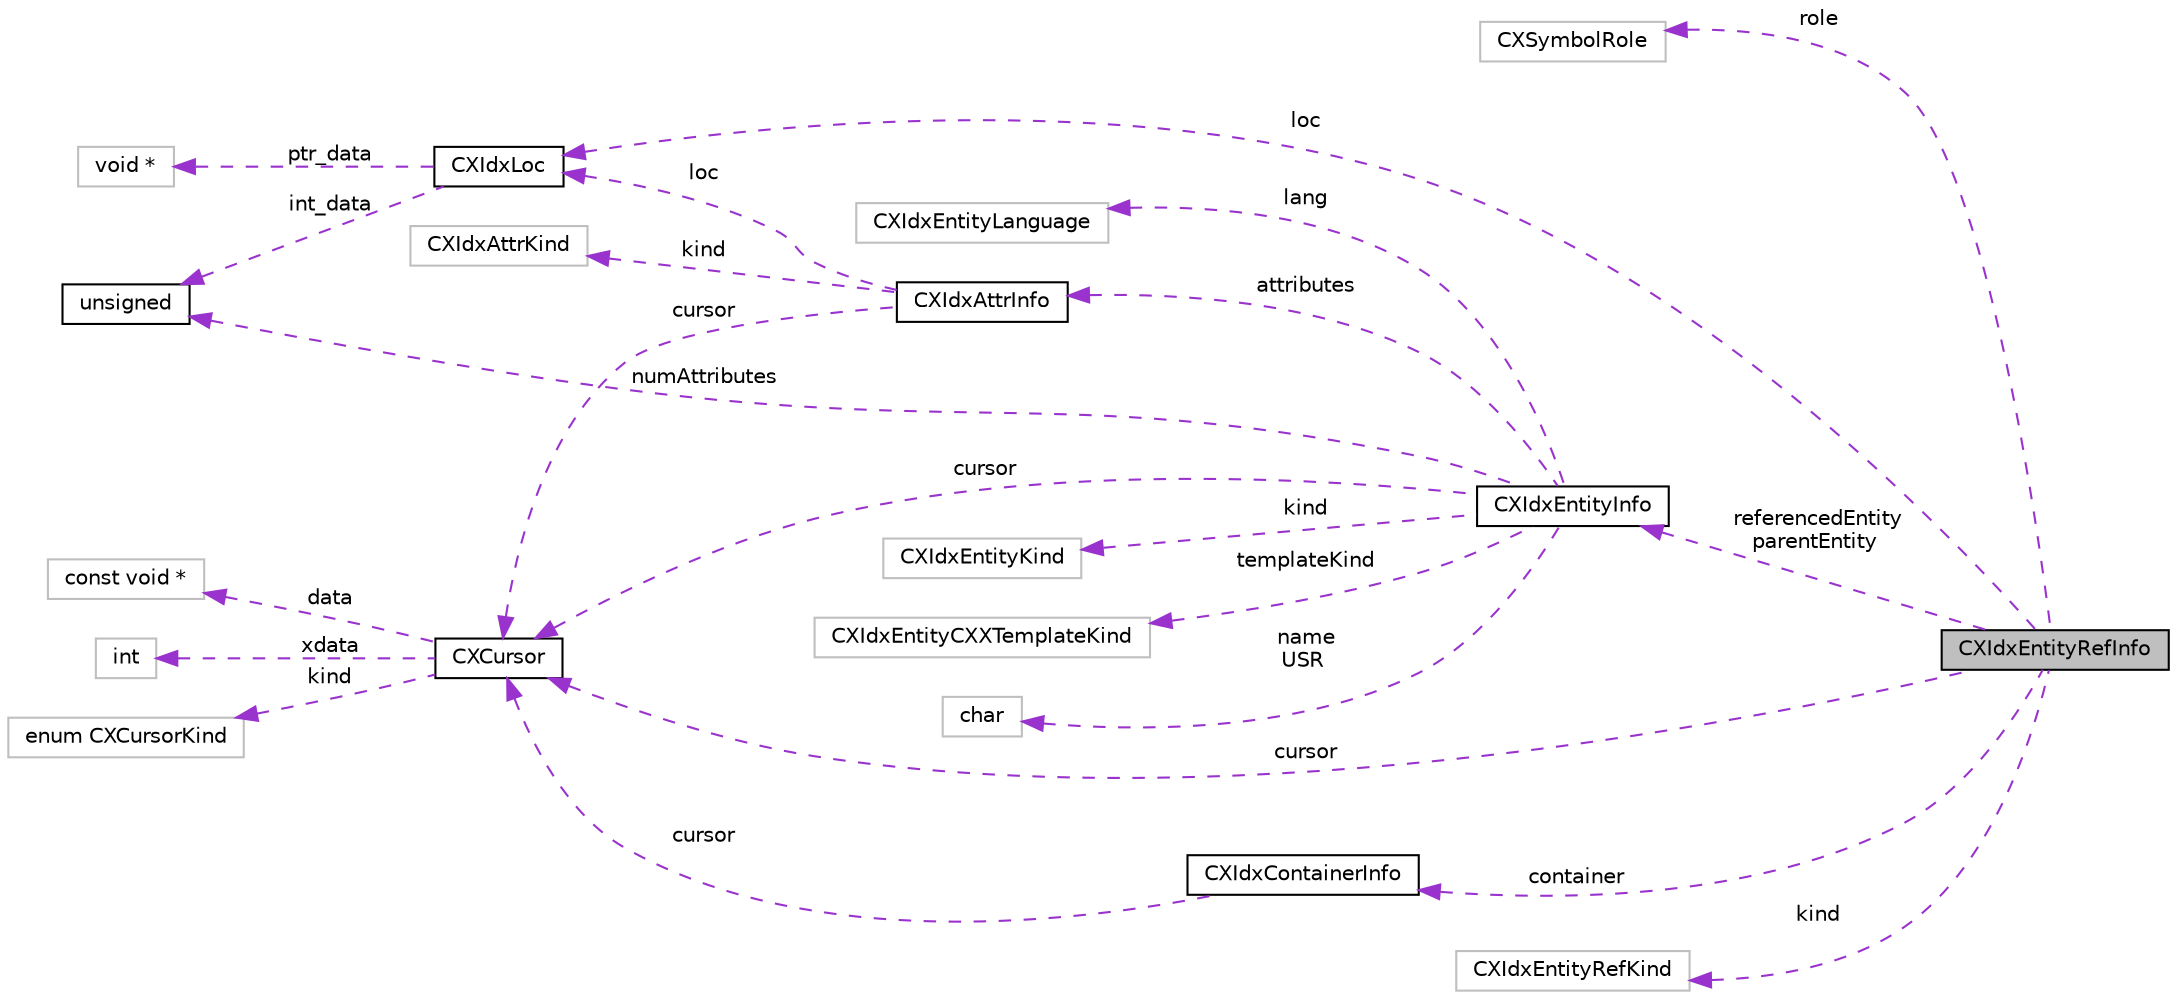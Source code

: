 digraph "CXIdxEntityRefInfo"
{
 // LATEX_PDF_SIZE
  bgcolor="transparent";
  edge [fontname="Helvetica",fontsize="10",labelfontname="Helvetica",labelfontsize="10"];
  node [fontname="Helvetica",fontsize="10",shape=record];
  rankdir="LR";
  Node1 [label="CXIdxEntityRefInfo",height=0.2,width=0.4,color="black", fillcolor="grey75", style="filled", fontcolor="black",tooltip="Data for IndexerCallbacks::indexEntityReference."];
  Node2 -> Node1 [dir="back",color="darkorchid3",fontsize="10",style="dashed",label=" role" ,fontname="Helvetica"];
  Node2 [label="CXSymbolRole",height=0.2,width=0.4,color="grey75",tooltip=" "];
  Node3 -> Node1 [dir="back",color="darkorchid3",fontsize="10",style="dashed",label=" cursor" ,fontname="Helvetica"];
  Node3 [label="CXCursor",height=0.2,width=0.4,color="black",URL="$structCXCursor.html",tooltip="A cursor representing some element in the abstract syntax tree for a translation unit."];
  Node4 -> Node3 [dir="back",color="darkorchid3",fontsize="10",style="dashed",label=" data" ,fontname="Helvetica"];
  Node4 [label="const void *",height=0.2,width=0.4,color="grey75",tooltip=" "];
  Node5 -> Node3 [dir="back",color="darkorchid3",fontsize="10",style="dashed",label=" xdata" ,fontname="Helvetica"];
  Node5 [label="int",height=0.2,width=0.4,color="grey75",tooltip=" "];
  Node6 -> Node3 [dir="back",color="darkorchid3",fontsize="10",style="dashed",label=" kind" ,fontname="Helvetica"];
  Node6 [label="enum CXCursorKind",height=0.2,width=0.4,color="grey75",tooltip=" "];
  Node7 -> Node1 [dir="back",color="darkorchid3",fontsize="10",style="dashed",label=" loc" ,fontname="Helvetica"];
  Node7 [label="CXIdxLoc",height=0.2,width=0.4,color="black",URL="$structCXIdxLoc.html",tooltip="Source location passed to index callbacks."];
  Node8 -> Node7 [dir="back",color="darkorchid3",fontsize="10",style="dashed",label=" int_data" ,fontname="Helvetica"];
  Node8 [label="unsigned",height=0.2,width=0.4,color="black",URL="$classunsigned.html",tooltip=" "];
  Node9 -> Node7 [dir="back",color="darkorchid3",fontsize="10",style="dashed",label=" ptr_data" ,fontname="Helvetica"];
  Node9 [label="void *",height=0.2,width=0.4,color="grey75",tooltip=" "];
  Node10 -> Node1 [dir="back",color="darkorchid3",fontsize="10",style="dashed",label=" container" ,fontname="Helvetica"];
  Node10 [label="CXIdxContainerInfo",height=0.2,width=0.4,color="black",URL="$structCXIdxContainerInfo.html",tooltip=" "];
  Node3 -> Node10 [dir="back",color="darkorchid3",fontsize="10",style="dashed",label=" cursor" ,fontname="Helvetica"];
  Node11 -> Node1 [dir="back",color="darkorchid3",fontsize="10",style="dashed",label=" referencedEntity\nparentEntity" ,fontname="Helvetica"];
  Node11 [label="CXIdxEntityInfo",height=0.2,width=0.4,color="black",URL="$structCXIdxEntityInfo.html",tooltip=" "];
  Node12 -> Node11 [dir="back",color="darkorchid3",fontsize="10",style="dashed",label=" kind" ,fontname="Helvetica"];
  Node12 [label="CXIdxEntityKind",height=0.2,width=0.4,color="grey75",tooltip=" "];
  Node13 -> Node11 [dir="back",color="darkorchid3",fontsize="10",style="dashed",label=" templateKind" ,fontname="Helvetica"];
  Node13 [label="CXIdxEntityCXXTemplateKind",height=0.2,width=0.4,color="grey75",tooltip=" "];
  Node14 -> Node11 [dir="back",color="darkorchid3",fontsize="10",style="dashed",label=" name\nUSR" ,fontname="Helvetica"];
  Node14 [label="char",height=0.2,width=0.4,color="grey75",tooltip=" "];
  Node15 -> Node11 [dir="back",color="darkorchid3",fontsize="10",style="dashed",label=" attributes" ,fontname="Helvetica"];
  Node15 [label="CXIdxAttrInfo",height=0.2,width=0.4,color="black",URL="$structCXIdxAttrInfo.html",tooltip=" "];
  Node3 -> Node15 [dir="back",color="darkorchid3",fontsize="10",style="dashed",label=" cursor" ,fontname="Helvetica"];
  Node7 -> Node15 [dir="back",color="darkorchid3",fontsize="10",style="dashed",label=" loc" ,fontname="Helvetica"];
  Node16 -> Node15 [dir="back",color="darkorchid3",fontsize="10",style="dashed",label=" kind" ,fontname="Helvetica"];
  Node16 [label="CXIdxAttrKind",height=0.2,width=0.4,color="grey75",tooltip=" "];
  Node3 -> Node11 [dir="back",color="darkorchid3",fontsize="10",style="dashed",label=" cursor" ,fontname="Helvetica"];
  Node17 -> Node11 [dir="back",color="darkorchid3",fontsize="10",style="dashed",label=" lang" ,fontname="Helvetica"];
  Node17 [label="CXIdxEntityLanguage",height=0.2,width=0.4,color="grey75",tooltip=" "];
  Node8 -> Node11 [dir="back",color="darkorchid3",fontsize="10",style="dashed",label=" numAttributes" ,fontname="Helvetica"];
  Node18 -> Node1 [dir="back",color="darkorchid3",fontsize="10",style="dashed",label=" kind" ,fontname="Helvetica"];
  Node18 [label="CXIdxEntityRefKind",height=0.2,width=0.4,color="grey75",tooltip=" "];
}
